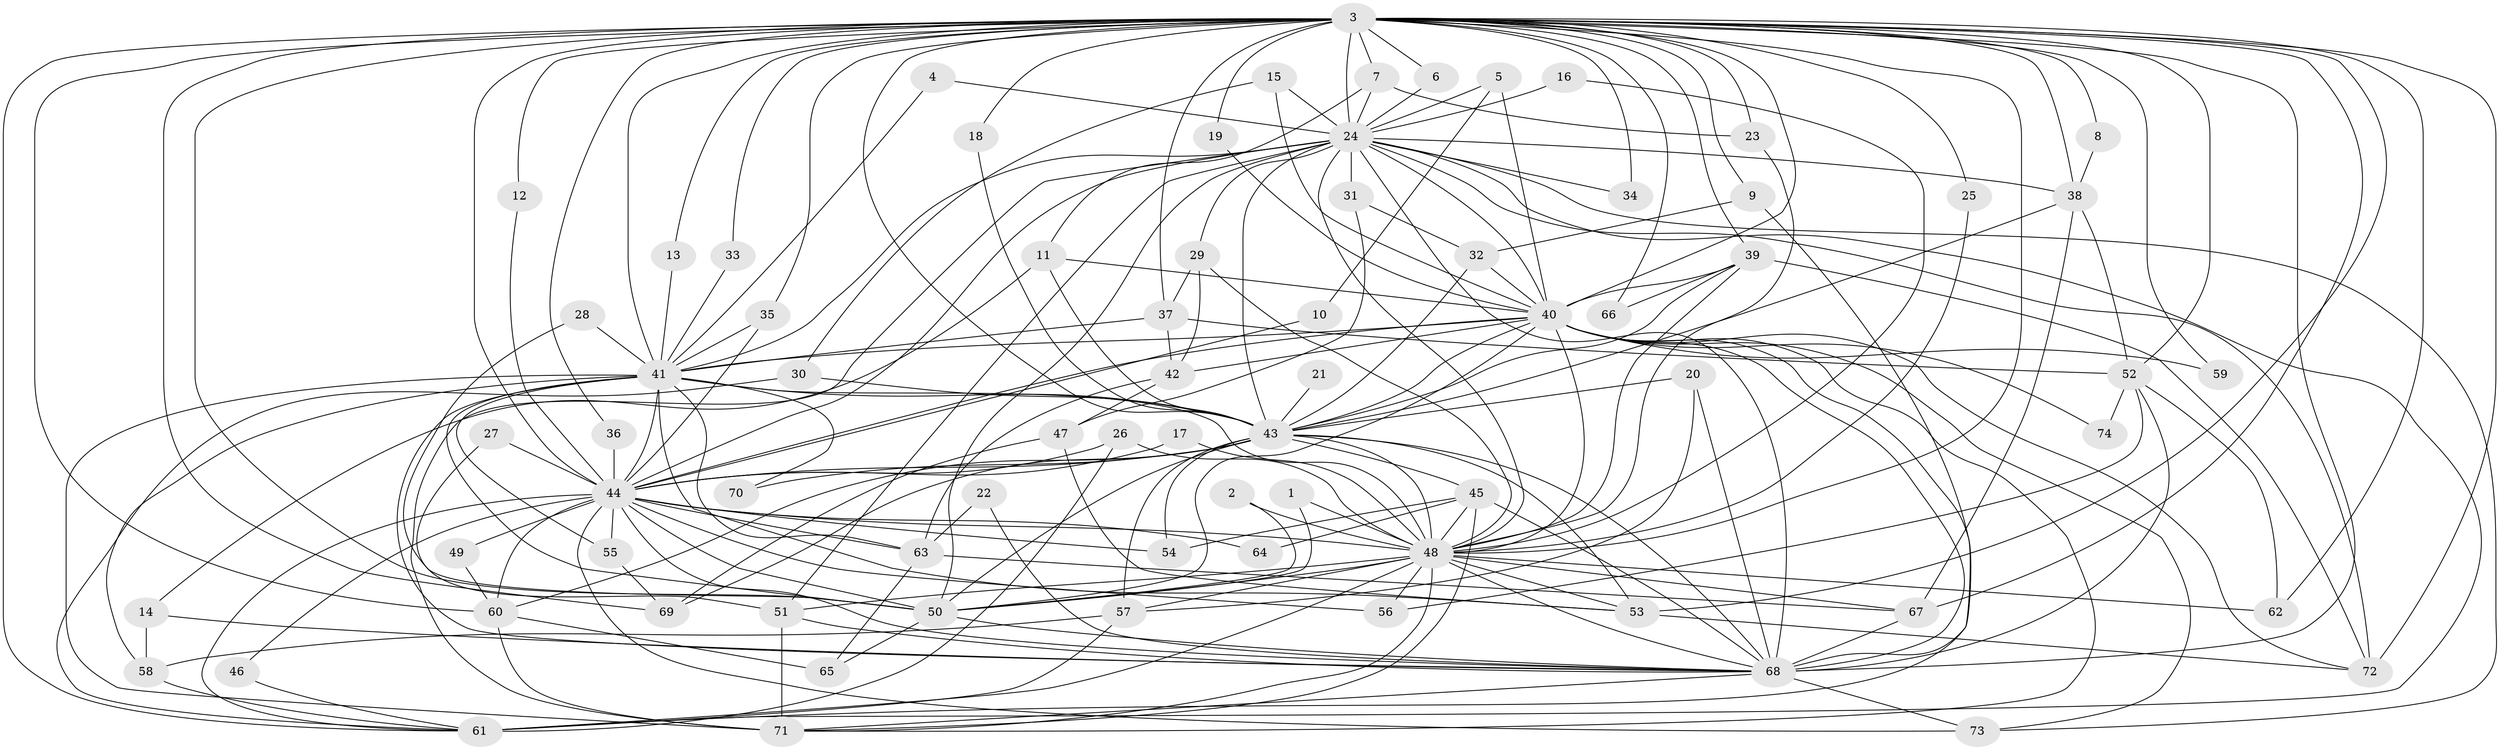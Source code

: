 // original degree distribution, {22: 0.006756756756756757, 25: 0.013513513513513514, 26: 0.013513513513513514, 16: 0.006756756756756757, 34: 0.006756756756756757, 21: 0.006756756756756757, 28: 0.006756756756756757, 30: 0.006756756756756757, 2: 0.5337837837837838, 6: 0.02702702702702703, 3: 0.1891891891891892, 4: 0.12837837837837837, 5: 0.033783783783783786, 7: 0.013513513513513514, 8: 0.006756756756756757}
// Generated by graph-tools (version 1.1) at 2025/25/03/09/25 03:25:40]
// undirected, 74 vertices, 212 edges
graph export_dot {
graph [start="1"]
  node [color=gray90,style=filled];
  1;
  2;
  3;
  4;
  5;
  6;
  7;
  8;
  9;
  10;
  11;
  12;
  13;
  14;
  15;
  16;
  17;
  18;
  19;
  20;
  21;
  22;
  23;
  24;
  25;
  26;
  27;
  28;
  29;
  30;
  31;
  32;
  33;
  34;
  35;
  36;
  37;
  38;
  39;
  40;
  41;
  42;
  43;
  44;
  45;
  46;
  47;
  48;
  49;
  50;
  51;
  52;
  53;
  54;
  55;
  56;
  57;
  58;
  59;
  60;
  61;
  62;
  63;
  64;
  65;
  66;
  67;
  68;
  69;
  70;
  71;
  72;
  73;
  74;
  1 -- 48 [weight=1.0];
  1 -- 50 [weight=1.0];
  2 -- 48 [weight=1.0];
  2 -- 50 [weight=1.0];
  3 -- 6 [weight=1.0];
  3 -- 7 [weight=1.0];
  3 -- 8 [weight=1.0];
  3 -- 9 [weight=1.0];
  3 -- 12 [weight=1.0];
  3 -- 13 [weight=1.0];
  3 -- 18 [weight=1.0];
  3 -- 19 [weight=1.0];
  3 -- 23 [weight=1.0];
  3 -- 24 [weight=2.0];
  3 -- 25 [weight=1.0];
  3 -- 33 [weight=1.0];
  3 -- 34 [weight=1.0];
  3 -- 35 [weight=1.0];
  3 -- 36 [weight=1.0];
  3 -- 37 [weight=1.0];
  3 -- 38 [weight=1.0];
  3 -- 39 [weight=1.0];
  3 -- 40 [weight=3.0];
  3 -- 41 [weight=3.0];
  3 -- 43 [weight=2.0];
  3 -- 44 [weight=3.0];
  3 -- 48 [weight=2.0];
  3 -- 50 [weight=2.0];
  3 -- 52 [weight=1.0];
  3 -- 53 [weight=1.0];
  3 -- 59 [weight=1.0];
  3 -- 60 [weight=1.0];
  3 -- 61 [weight=1.0];
  3 -- 62 [weight=1.0];
  3 -- 66 [weight=1.0];
  3 -- 67 [weight=1.0];
  3 -- 68 [weight=2.0];
  3 -- 69 [weight=1.0];
  3 -- 72 [weight=1.0];
  4 -- 24 [weight=1.0];
  4 -- 41 [weight=1.0];
  5 -- 10 [weight=1.0];
  5 -- 24 [weight=1.0];
  5 -- 40 [weight=2.0];
  6 -- 24 [weight=1.0];
  7 -- 11 [weight=1.0];
  7 -- 23 [weight=1.0];
  7 -- 24 [weight=1.0];
  8 -- 38 [weight=1.0];
  9 -- 32 [weight=1.0];
  9 -- 68 [weight=1.0];
  10 -- 44 [weight=1.0];
  11 -- 14 [weight=1.0];
  11 -- 40 [weight=1.0];
  11 -- 43 [weight=1.0];
  12 -- 44 [weight=1.0];
  13 -- 41 [weight=1.0];
  14 -- 58 [weight=1.0];
  14 -- 68 [weight=1.0];
  15 -- 24 [weight=1.0];
  15 -- 30 [weight=1.0];
  15 -- 40 [weight=1.0];
  16 -- 24 [weight=1.0];
  16 -- 48 [weight=1.0];
  17 -- 44 [weight=1.0];
  17 -- 48 [weight=1.0];
  18 -- 43 [weight=1.0];
  19 -- 40 [weight=1.0];
  20 -- 43 [weight=1.0];
  20 -- 57 [weight=1.0];
  20 -- 68 [weight=1.0];
  21 -- 43 [weight=1.0];
  22 -- 63 [weight=1.0];
  22 -- 68 [weight=1.0];
  23 -- 48 [weight=1.0];
  24 -- 29 [weight=1.0];
  24 -- 31 [weight=1.0];
  24 -- 34 [weight=1.0];
  24 -- 38 [weight=1.0];
  24 -- 40 [weight=1.0];
  24 -- 41 [weight=1.0];
  24 -- 43 [weight=1.0];
  24 -- 44 [weight=2.0];
  24 -- 48 [weight=1.0];
  24 -- 50 [weight=1.0];
  24 -- 51 [weight=1.0];
  24 -- 61 [weight=1.0];
  24 -- 68 [weight=2.0];
  24 -- 71 [weight=1.0];
  24 -- 72 [weight=1.0];
  24 -- 73 [weight=1.0];
  25 -- 48 [weight=1.0];
  26 -- 44 [weight=1.0];
  26 -- 48 [weight=1.0];
  26 -- 61 [weight=1.0];
  27 -- 44 [weight=1.0];
  27 -- 51 [weight=1.0];
  28 -- 41 [weight=1.0];
  28 -- 50 [weight=1.0];
  29 -- 37 [weight=1.0];
  29 -- 42 [weight=1.0];
  29 -- 48 [weight=1.0];
  30 -- 43 [weight=1.0];
  30 -- 61 [weight=1.0];
  31 -- 32 [weight=1.0];
  31 -- 47 [weight=2.0];
  32 -- 40 [weight=1.0];
  32 -- 43 [weight=1.0];
  33 -- 41 [weight=1.0];
  35 -- 41 [weight=1.0];
  35 -- 44 [weight=1.0];
  36 -- 44 [weight=3.0];
  37 -- 41 [weight=1.0];
  37 -- 42 [weight=1.0];
  37 -- 52 [weight=1.0];
  38 -- 43 [weight=1.0];
  38 -- 52 [weight=1.0];
  38 -- 67 [weight=1.0];
  39 -- 40 [weight=1.0];
  39 -- 43 [weight=1.0];
  39 -- 48 [weight=1.0];
  39 -- 66 [weight=1.0];
  39 -- 72 [weight=1.0];
  40 -- 41 [weight=1.0];
  40 -- 42 [weight=1.0];
  40 -- 43 [weight=1.0];
  40 -- 44 [weight=1.0];
  40 -- 48 [weight=1.0];
  40 -- 50 [weight=1.0];
  40 -- 59 [weight=1.0];
  40 -- 61 [weight=1.0];
  40 -- 68 [weight=1.0];
  40 -- 71 [weight=1.0];
  40 -- 72 [weight=1.0];
  40 -- 73 [weight=1.0];
  40 -- 74 [weight=1.0];
  41 -- 43 [weight=1.0];
  41 -- 44 [weight=2.0];
  41 -- 48 [weight=1.0];
  41 -- 50 [weight=1.0];
  41 -- 53 [weight=1.0];
  41 -- 55 [weight=2.0];
  41 -- 58 [weight=1.0];
  41 -- 63 [weight=2.0];
  41 -- 68 [weight=2.0];
  41 -- 70 [weight=1.0];
  41 -- 71 [weight=2.0];
  42 -- 47 [weight=1.0];
  42 -- 63 [weight=1.0];
  43 -- 44 [weight=1.0];
  43 -- 45 [weight=1.0];
  43 -- 48 [weight=2.0];
  43 -- 50 [weight=1.0];
  43 -- 53 [weight=1.0];
  43 -- 54 [weight=1.0];
  43 -- 57 [weight=2.0];
  43 -- 60 [weight=1.0];
  43 -- 68 [weight=1.0];
  43 -- 69 [weight=1.0];
  43 -- 70 [weight=1.0];
  44 -- 46 [weight=1.0];
  44 -- 48 [weight=1.0];
  44 -- 49 [weight=1.0];
  44 -- 50 [weight=3.0];
  44 -- 54 [weight=2.0];
  44 -- 55 [weight=1.0];
  44 -- 56 [weight=1.0];
  44 -- 60 [weight=2.0];
  44 -- 61 [weight=1.0];
  44 -- 63 [weight=1.0];
  44 -- 64 [weight=1.0];
  44 -- 68 [weight=1.0];
  44 -- 73 [weight=1.0];
  45 -- 48 [weight=1.0];
  45 -- 54 [weight=1.0];
  45 -- 64 [weight=1.0];
  45 -- 68 [weight=1.0];
  45 -- 71 [weight=1.0];
  46 -- 61 [weight=1.0];
  47 -- 53 [weight=1.0];
  47 -- 69 [weight=1.0];
  48 -- 50 [weight=2.0];
  48 -- 51 [weight=1.0];
  48 -- 53 [weight=1.0];
  48 -- 56 [weight=1.0];
  48 -- 57 [weight=1.0];
  48 -- 61 [weight=1.0];
  48 -- 62 [weight=1.0];
  48 -- 67 [weight=1.0];
  48 -- 68 [weight=1.0];
  48 -- 71 [weight=1.0];
  49 -- 60 [weight=1.0];
  50 -- 65 [weight=1.0];
  50 -- 68 [weight=1.0];
  51 -- 68 [weight=1.0];
  51 -- 71 [weight=1.0];
  52 -- 56 [weight=1.0];
  52 -- 62 [weight=1.0];
  52 -- 68 [weight=1.0];
  52 -- 74 [weight=1.0];
  53 -- 72 [weight=1.0];
  55 -- 69 [weight=1.0];
  57 -- 58 [weight=1.0];
  57 -- 61 [weight=1.0];
  58 -- 61 [weight=1.0];
  60 -- 65 [weight=1.0];
  60 -- 71 [weight=1.0];
  63 -- 65 [weight=2.0];
  63 -- 67 [weight=1.0];
  67 -- 68 [weight=1.0];
  68 -- 71 [weight=1.0];
  68 -- 73 [weight=1.0];
}
